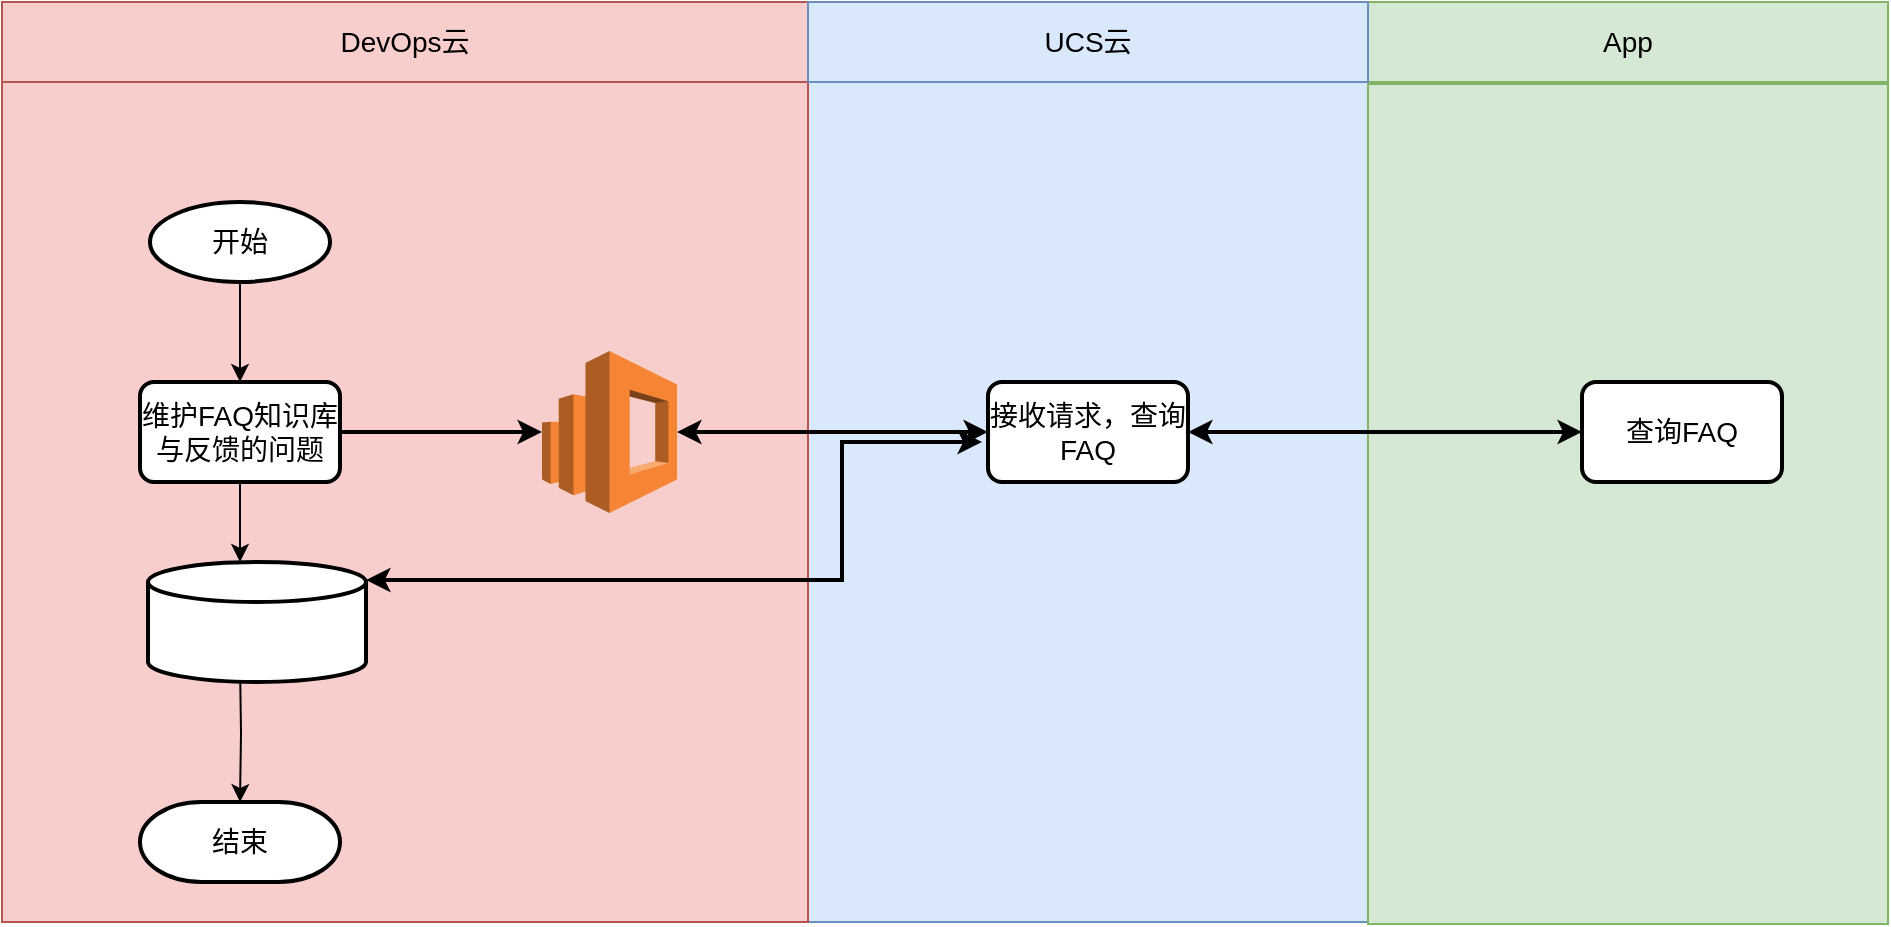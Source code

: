 <mxfile version="24.2.5" type="github">
  <diagram name="第 1 页" id="wCAXER8XMt7L9X_sIx5C">
    <mxGraphModel dx="1335" dy="838" grid="1" gridSize="10" guides="1" tooltips="1" connect="1" arrows="1" fold="1" page="1" pageScale="1" pageWidth="827" pageHeight="1169" math="0" shadow="0">
      <root>
        <mxCell id="0" />
        <mxCell id="1" parent="0" />
        <mxCell id="H70Ub8duzeOr0FnNnSRm-25" value="" style="rounded=0;whiteSpace=wrap;html=1;fillColor=#dae8fc;strokeColor=#6c8ebf;fontSize=14;" parent="1" vertex="1">
          <mxGeometry x="503" y="80" width="280" height="420" as="geometry" />
        </mxCell>
        <mxCell id="H70Ub8duzeOr0FnNnSRm-1" value="" style="rounded=0;whiteSpace=wrap;html=1;fillColor=#d5e8d4;strokeColor=#82b366;fontSize=14;" parent="1" vertex="1">
          <mxGeometry x="783" y="81" width="260" height="420" as="geometry" />
        </mxCell>
        <mxCell id="H70Ub8duzeOr0FnNnSRm-2" value="" style="rounded=0;whiteSpace=wrap;html=1;fillColor=#f8cecc;strokeColor=#b85450;fontSize=14;" parent="1" vertex="1">
          <mxGeometry x="100" y="80" width="403" height="420" as="geometry" />
        </mxCell>
        <mxCell id="H70Ub8duzeOr0FnNnSRm-3" value="DevOps云" style="rounded=0;whiteSpace=wrap;html=1;fillColor=#f8cecc;strokeColor=#b85450;fontSize=14;" parent="1" vertex="1">
          <mxGeometry x="100" y="40" width="403" height="40" as="geometry" />
        </mxCell>
        <mxCell id="H70Ub8duzeOr0FnNnSRm-4" style="edgeStyle=orthogonalEdgeStyle;rounded=0;orthogonalLoop=1;jettySize=auto;html=1;exitX=0.5;exitY=1;exitDx=0;exitDy=0;exitPerimeter=0;entryX=0.5;entryY=0;entryDx=0;entryDy=0;fontSize=14;" parent="1" source="H70Ub8duzeOr0FnNnSRm-5" target="H70Ub8duzeOr0FnNnSRm-7" edge="1">
          <mxGeometry relative="1" as="geometry" />
        </mxCell>
        <mxCell id="H70Ub8duzeOr0FnNnSRm-5" value="开始" style="strokeWidth=2;html=1;shape=mxgraph.flowchart.start_1;whiteSpace=wrap;fontSize=14;" parent="1" vertex="1">
          <mxGeometry x="174" y="140" width="90" height="40" as="geometry" />
        </mxCell>
        <mxCell id="H70Ub8duzeOr0FnNnSRm-6" value="App" style="rounded=0;whiteSpace=wrap;html=1;fillColor=#d5e8d4;strokeColor=#82b366;fontSize=14;" parent="1" vertex="1">
          <mxGeometry x="783" y="40" width="260" height="40" as="geometry" />
        </mxCell>
        <mxCell id="H70Ub8duzeOr0FnNnSRm-27" style="edgeStyle=orthogonalEdgeStyle;rounded=0;orthogonalLoop=1;jettySize=auto;html=1;exitX=1;exitY=0.5;exitDx=0;exitDy=0;strokeWidth=2;" parent="1" source="H70Ub8duzeOr0FnNnSRm-7" target="H70Ub8duzeOr0FnNnSRm-26" edge="1">
          <mxGeometry relative="1" as="geometry" />
        </mxCell>
        <mxCell id="H70Ub8duzeOr0FnNnSRm-7" value="维护FAQ知识库与反馈的问题" style="rounded=1;whiteSpace=wrap;html=1;absoluteArcSize=1;arcSize=14;strokeWidth=2;fontSize=14;" parent="1" vertex="1">
          <mxGeometry x="169" y="230" width="100" height="50" as="geometry" />
        </mxCell>
        <mxCell id="H70Ub8duzeOr0FnNnSRm-8" style="edgeStyle=orthogonalEdgeStyle;rounded=0;orthogonalLoop=1;jettySize=auto;html=1;exitX=0.5;exitY=1;exitDx=0;exitDy=0;entryX=0.5;entryY=0;entryDx=0;entryDy=0;entryPerimeter=0;fontSize=14;" parent="1" source="H70Ub8duzeOr0FnNnSRm-7" edge="1">
          <mxGeometry relative="1" as="geometry">
            <mxPoint x="219" y="320" as="targetPoint" />
          </mxGeometry>
        </mxCell>
        <mxCell id="H70Ub8duzeOr0FnNnSRm-9" style="edgeStyle=orthogonalEdgeStyle;rounded=0;orthogonalLoop=1;jettySize=auto;html=1;exitX=0;exitY=0.5;exitDx=0;exitDy=0;entryX=1;entryY=0.5;entryDx=0;entryDy=0;startArrow=classic;startFill=1;fontSize=14;strokeWidth=2;" parent="1" source="H70Ub8duzeOr0FnNnSRm-10" target="H70Ub8duzeOr0FnNnSRm-13" edge="1">
          <mxGeometry relative="1" as="geometry" />
        </mxCell>
        <mxCell id="H70Ub8duzeOr0FnNnSRm-10" value="查询FAQ" style="rounded=1;whiteSpace=wrap;html=1;absoluteArcSize=1;arcSize=14;strokeWidth=2;fontSize=14;" parent="1" vertex="1">
          <mxGeometry x="890" y="230" width="100" height="50" as="geometry" />
        </mxCell>
        <mxCell id="H70Ub8duzeOr0FnNnSRm-11" value="结束" style="strokeWidth=2;html=1;shape=mxgraph.flowchart.terminator;whiteSpace=wrap;fontSize=14;" parent="1" vertex="1">
          <mxGeometry x="169" y="440" width="100" height="40" as="geometry" />
        </mxCell>
        <mxCell id="H70Ub8duzeOr0FnNnSRm-12" style="edgeStyle=orthogonalEdgeStyle;rounded=0;orthogonalLoop=1;jettySize=auto;html=1;exitX=0.5;exitY=1;exitDx=0;exitDy=0;exitPerimeter=0;entryX=0.5;entryY=0;entryDx=0;entryDy=0;entryPerimeter=0;fontSize=14;" parent="1" target="H70Ub8duzeOr0FnNnSRm-11" edge="1">
          <mxGeometry relative="1" as="geometry">
            <mxPoint x="219" y="370" as="sourcePoint" />
          </mxGeometry>
        </mxCell>
        <mxCell id="H70Ub8duzeOr0FnNnSRm-13" value="接收请求，查询FAQ" style="rounded=1;whiteSpace=wrap;html=1;absoluteArcSize=1;arcSize=14;strokeWidth=2;fontSize=14;" parent="1" vertex="1">
          <mxGeometry x="593" y="230" width="100" height="50" as="geometry" />
        </mxCell>
        <mxCell id="H70Ub8duzeOr0FnNnSRm-16" value="" style="strokeWidth=2;html=1;shape=mxgraph.flowchart.database;whiteSpace=wrap;fontSize=14;" parent="1" vertex="1">
          <mxGeometry x="173" y="320" width="109" height="60" as="geometry" />
        </mxCell>
        <mxCell id="H70Ub8duzeOr0FnNnSRm-17" style="edgeStyle=orthogonalEdgeStyle;rounded=0;orthogonalLoop=1;jettySize=auto;html=1;exitX=0;exitY=0.5;exitDx=0;exitDy=0;startArrow=classic;startFill=1;fontSize=14;strokeWidth=2;" parent="1" source="H70Ub8duzeOr0FnNnSRm-13" target="H70Ub8duzeOr0FnNnSRm-26" edge="1">
          <mxGeometry relative="1" as="geometry">
            <mxPoint x="360" y="340" as="targetPoint" />
          </mxGeometry>
        </mxCell>
        <mxCell id="H70Ub8duzeOr0FnNnSRm-24" value="UCS云" style="rounded=0;whiteSpace=wrap;html=1;fillColor=#dae8fc;strokeColor=#6c8ebf;fontSize=14;" parent="1" vertex="1">
          <mxGeometry x="503" y="40" width="280" height="40" as="geometry" />
        </mxCell>
        <mxCell id="H70Ub8duzeOr0FnNnSRm-26" value="" style="outlineConnect=0;dashed=0;verticalLabelPosition=bottom;verticalAlign=top;align=center;html=1;shape=mxgraph.aws3.elasticsearch_service;fillColor=#F58534;gradientColor=none;" parent="1" vertex="1">
          <mxGeometry x="370" y="214.5" width="67.5" height="81" as="geometry" />
        </mxCell>
        <mxCell id="H70Ub8duzeOr0FnNnSRm-28" value="" style="endArrow=classic;startArrow=classic;html=1;rounded=0;exitX=1;exitY=0.15;exitDx=0;exitDy=0;exitPerimeter=0;edgeStyle=orthogonalEdgeStyle;strokeWidth=2;" parent="1" source="H70Ub8duzeOr0FnNnSRm-16" edge="1">
          <mxGeometry width="50" height="50" relative="1" as="geometry">
            <mxPoint x="540" y="310" as="sourcePoint" />
            <mxPoint x="590" y="260" as="targetPoint" />
            <Array as="points">
              <mxPoint x="520" y="329" />
              <mxPoint x="520" y="260" />
            </Array>
          </mxGeometry>
        </mxCell>
      </root>
    </mxGraphModel>
  </diagram>
</mxfile>
